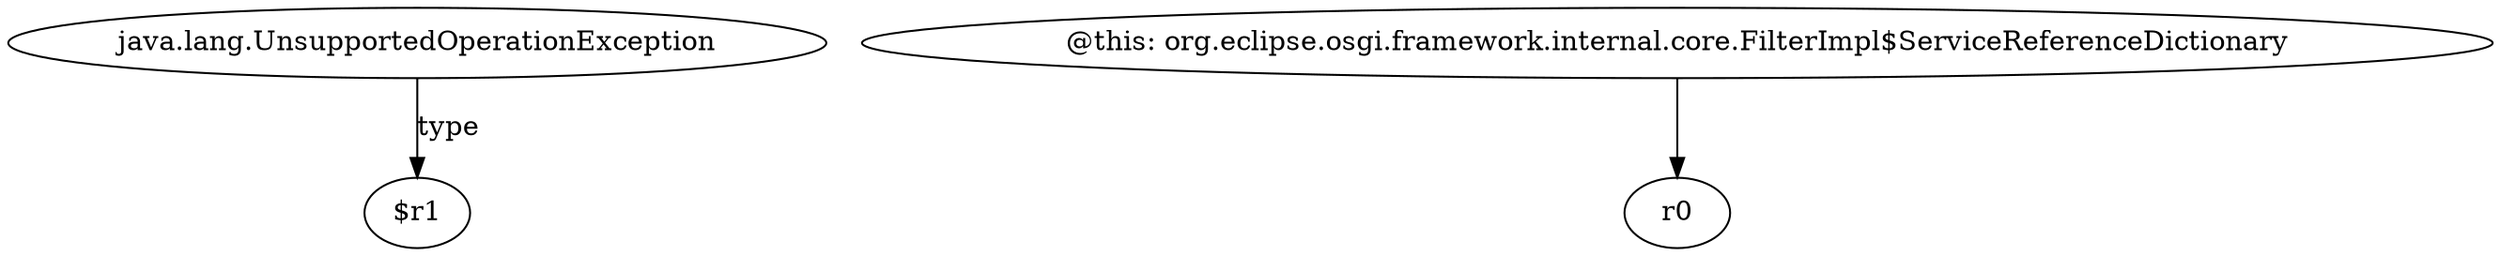 digraph g {
0[label="java.lang.UnsupportedOperationException"]
1[label="$r1"]
0->1[label="type"]
2[label="@this: org.eclipse.osgi.framework.internal.core.FilterImpl$ServiceReferenceDictionary"]
3[label="r0"]
2->3[label=""]
}
